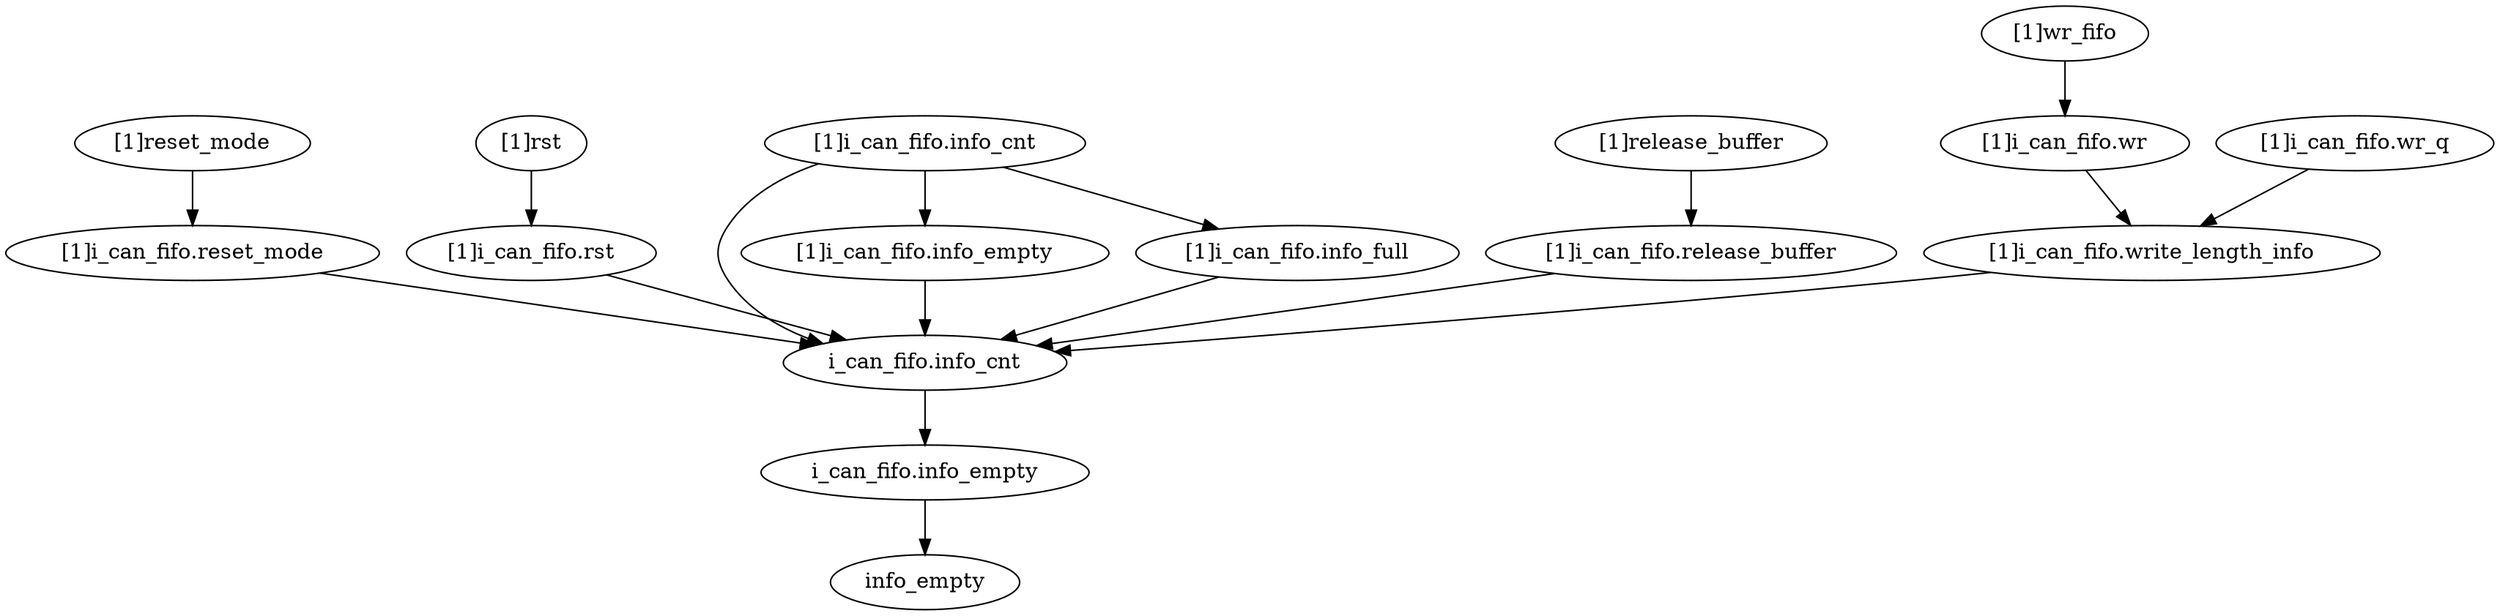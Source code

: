 strict digraph "" {
	"[1]i_can_fifo.write_length_info"	 [complexity=6,
		importance=0.0272318001125,
		rank=0.00453863335208];
	"i_can_fifo.info_cnt"	 [complexity=2,
		importance=0.00819857347899,
		rank=0.00409928673949];
	"[1]i_can_fifo.write_length_info" -> "i_can_fifo.info_cnt";
	"[1]reset_mode"	 [complexity=3,
		importance=0.0277655857111,
		rank=0.00925519523702];
	"[1]i_can_fifo.reset_mode"	 [complexity=3,
		importance=0.0261871221147,
		rank=0.0087290407049];
	"[1]reset_mode" -> "[1]i_can_fifo.reset_mode";
	"[1]i_can_fifo.wr"	 [complexity=9,
		importance=0.0303365683765,
		rank=0.00337072981961];
	"[1]i_can_fifo.wr" -> "[1]i_can_fifo.write_length_info";
	"i_can_fifo.info_empty"	 [complexity=0,
		importance=0.00391929757485,
		rank=0.0];
	info_empty	 [complexity=0,
		importance=0.00191286468092,
		rank=0.0];
	"i_can_fifo.info_empty" -> info_empty;
	"[1]rst"	 [complexity=3,
		importance=0.0359542334101,
		rank=0.01198474447];
	"[1]i_can_fifo.rst"	 [complexity=3,
		importance=0.0343757698137,
		rank=0.0114585899379];
	"[1]rst" -> "[1]i_can_fifo.rst";
	"[1]wr_fifo"	 [complexity=9,
		importance=0.0394917106982,
		rank=0.00438796785536];
	"[1]wr_fifo" -> "[1]i_can_fifo.wr";
	"[1]i_can_fifo.info_empty"	 [complexity=4,
		importance=0.0184035798519,
		rank=0.00460089496298];
	"[1]i_can_fifo.info_empty" -> "i_can_fifo.info_cnt";
	"[1]i_can_fifo.info_full"	 [complexity=4,
		importance=0.0102050063729,
		rank=0.00255125159323];
	"[1]i_can_fifo.info_full" -> "i_can_fifo.info_cnt";
	"i_can_fifo.info_cnt" -> "i_can_fifo.info_empty";
	"[1]i_can_fifo.info_cnt"	 [complexity=6,
		importance=0.0144842822771,
		rank=0.00241404704618];
	"[1]i_can_fifo.info_cnt" -> "[1]i_can_fifo.info_empty";
	"[1]i_can_fifo.info_cnt" -> "[1]i_can_fifo.info_full";
	"[1]i_can_fifo.info_cnt" -> "i_can_fifo.info_cnt";
	"[1]i_can_fifo.release_buffer"	 [complexity=6,
		importance=0.0351619804756,
		rank=0.00586033007926];
	"[1]i_can_fifo.release_buffer" -> "i_can_fifo.info_cnt";
	"[1]i_can_fifo.wr_q"	 [complexity=9,
		importance=0.0291082209008,
		rank=0.00323424676675];
	"[1]i_can_fifo.wr_q" -> "[1]i_can_fifo.write_length_info";
	"[1]release_buffer"	 [complexity=6,
		importance=0.036740444072,
		rank=0.00612340734533];
	"[1]release_buffer" -> "[1]i_can_fifo.release_buffer";
	"[1]i_can_fifo.rst" -> "i_can_fifo.info_cnt";
	"[1]i_can_fifo.reset_mode" -> "i_can_fifo.info_cnt";
}
